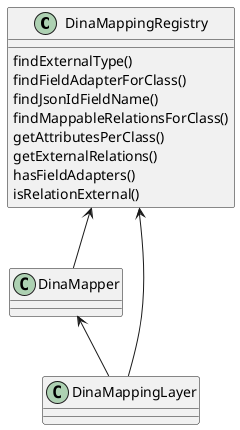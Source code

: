 @startuml
DinaMappingRegistry <-- DinaMapper
DinaMappingRegistry <-- DinaMappingLayer
DinaMapper <-- DinaMappingLayer

DinaMappingRegistry : findExternalType()
DinaMappingRegistry : findFieldAdapterForClass()
DinaMappingRegistry : findJsonIdFieldName()
DinaMappingRegistry : findMappableRelationsForClass()
DinaMappingRegistry : getAttributesPerClass()
DinaMappingRegistry : getExternalRelations()
DinaMappingRegistry : hasFieldAdapters()
DinaMappingRegistry : isRelationExternal()
@enduml